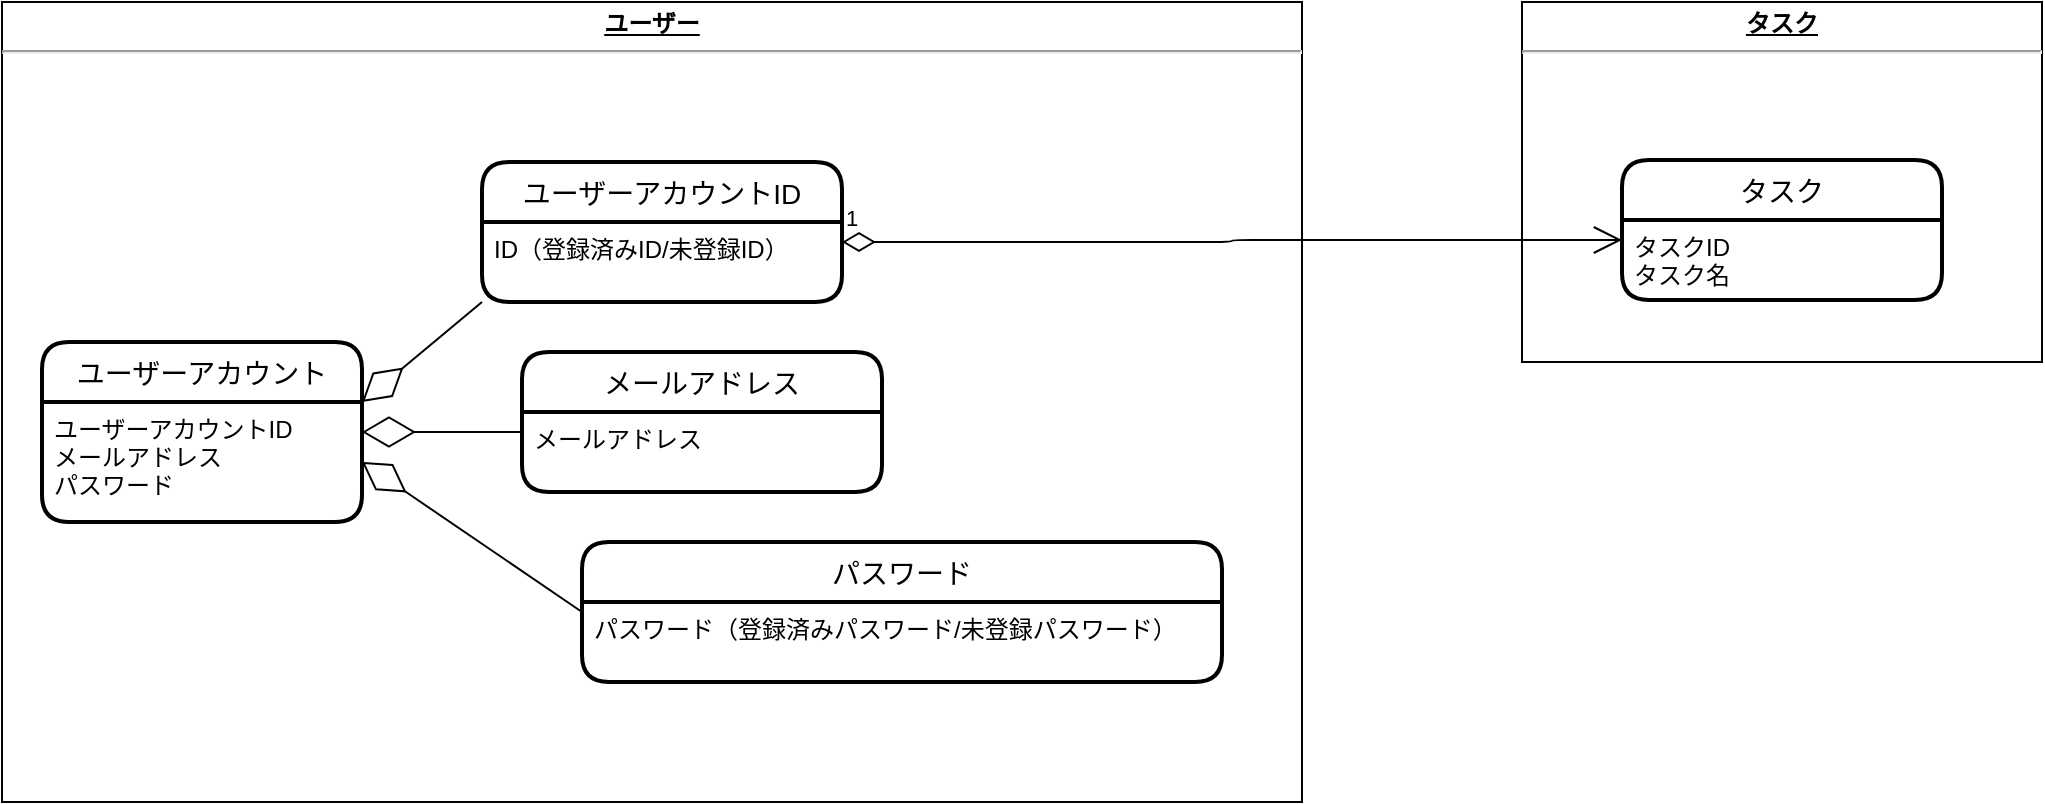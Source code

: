 <mxfile>
    <diagram id="S_BapDMfcEEWxNIzrydn" name="Page-1">
        <mxGraphModel dx="155" dy="131" grid="1" gridSize="10" guides="1" tooltips="1" connect="1" arrows="1" fold="1" page="1" pageScale="1" pageWidth="827" pageHeight="1169" math="0" shadow="0">
            <root>
                <mxCell id="0"/>
                <mxCell id="1" parent="0"/>
                <mxCell id="59" value="&lt;p style=&quot;margin: 0px ; margin-top: 4px ; text-align: center ; text-decoration: underline&quot;&gt;&lt;b&gt;ユーザー&lt;/b&gt;&lt;/p&gt;&lt;hr&gt;&lt;p style=&quot;margin: 0px ; margin-left: 8px&quot;&gt;&lt;br&gt;&lt;/p&gt;" style="verticalAlign=top;align=left;overflow=fill;fontSize=12;fontFamily=Helvetica;html=1;" vertex="1" parent="1">
                    <mxGeometry x="110" y="220" width="650" height="400" as="geometry"/>
                </mxCell>
                <mxCell id="48" value="ユーザーアカウント" style="swimlane;childLayout=stackLayout;horizontal=1;startSize=30;horizontalStack=0;rounded=1;fontSize=14;fontStyle=0;strokeWidth=2;resizeParent=0;resizeLast=1;shadow=0;dashed=0;align=center;" vertex="1" parent="1">
                    <mxGeometry x="130" y="390" width="160" height="90" as="geometry"/>
                </mxCell>
                <mxCell id="49" value="ユーザーアカウントID&#10;メールアドレス&#10;パスワード" style="align=left;strokeColor=none;fillColor=none;spacingLeft=4;fontSize=12;verticalAlign=top;resizable=0;rotatable=0;part=1;" vertex="1" parent="48">
                    <mxGeometry y="30" width="160" height="60" as="geometry"/>
                </mxCell>
                <mxCell id="62" value="パスワード" style="swimlane;childLayout=stackLayout;horizontal=1;startSize=30;horizontalStack=0;rounded=1;fontSize=14;fontStyle=0;strokeWidth=2;resizeParent=0;resizeLast=1;shadow=0;dashed=0;align=center;" vertex="1" parent="1">
                    <mxGeometry x="400" y="490" width="320" height="70" as="geometry"/>
                </mxCell>
                <mxCell id="63" value="パスワード（登録済みパスワード/未登録パスワード）" style="align=left;strokeColor=none;fillColor=none;spacingLeft=4;fontSize=12;verticalAlign=top;resizable=0;rotatable=0;part=1;" vertex="1" parent="62">
                    <mxGeometry y="30" width="320" height="40" as="geometry"/>
                </mxCell>
                <mxCell id="67" value="ユーザーアカウントID" style="swimlane;childLayout=stackLayout;horizontal=1;startSize=30;horizontalStack=0;rounded=1;fontSize=14;fontStyle=0;strokeWidth=2;resizeParent=0;resizeLast=1;shadow=0;dashed=0;align=center;" vertex="1" parent="1">
                    <mxGeometry x="350" y="300" width="180" height="70" as="geometry"/>
                </mxCell>
                <mxCell id="68" value="ID（登録済みID/未登録ID）" style="align=left;strokeColor=none;fillColor=none;spacingLeft=4;fontSize=12;verticalAlign=top;resizable=0;rotatable=0;part=1;" vertex="1" parent="67">
                    <mxGeometry y="30" width="180" height="40" as="geometry"/>
                </mxCell>
                <mxCell id="71" value="" style="endArrow=diamondThin;endFill=0;endSize=24;html=1;exitX=0;exitY=1;exitDx=0;exitDy=0;entryX=1;entryY=0;entryDx=0;entryDy=0;" edge="1" parent="1" source="68" target="49">
                    <mxGeometry width="160" relative="1" as="geometry">
                        <mxPoint x="420" y="500" as="sourcePoint"/>
                        <mxPoint x="580" y="500" as="targetPoint"/>
                    </mxGeometry>
                </mxCell>
                <mxCell id="72" value="" style="endArrow=diamondThin;endFill=0;endSize=24;html=1;exitX=0;exitY=0.5;exitDx=0;exitDy=0;entryX=1;entryY=0.5;entryDx=0;entryDy=0;" edge="1" parent="1" source="62" target="49">
                    <mxGeometry width="160" relative="1" as="geometry">
                        <mxPoint x="360.0" y="380" as="sourcePoint"/>
                        <mxPoint x="300" y="430" as="targetPoint"/>
                    </mxGeometry>
                </mxCell>
                <mxCell id="78" value="メールアドレス" style="swimlane;childLayout=stackLayout;horizontal=1;startSize=30;horizontalStack=0;rounded=1;fontSize=14;fontStyle=0;strokeWidth=2;resizeParent=0;resizeLast=1;shadow=0;dashed=0;align=center;" vertex="1" parent="1">
                    <mxGeometry x="370" y="395" width="180" height="70" as="geometry"/>
                </mxCell>
                <mxCell id="79" value="メールアドレス" style="align=left;strokeColor=none;fillColor=none;spacingLeft=4;fontSize=12;verticalAlign=top;resizable=0;rotatable=0;part=1;" vertex="1" parent="78">
                    <mxGeometry y="30" width="180" height="40" as="geometry"/>
                </mxCell>
                <mxCell id="82" value="" style="endArrow=diamondThin;endFill=0;endSize=24;html=1;exitX=0;exitY=0.25;exitDx=0;exitDy=0;entryX=1;entryY=0.25;entryDx=0;entryDy=0;" edge="1" parent="1" source="79" target="49">
                    <mxGeometry width="160" relative="1" as="geometry">
                        <mxPoint x="360" y="380" as="sourcePoint"/>
                        <mxPoint x="300" y="430" as="targetPoint"/>
                    </mxGeometry>
                </mxCell>
                <mxCell id="84" value="&lt;p style=&quot;margin: 0px ; margin-top: 4px ; text-align: center ; text-decoration: underline&quot;&gt;&lt;b&gt;タスク&lt;/b&gt;&lt;/p&gt;&lt;hr&gt;&lt;p style=&quot;margin: 0px ; margin-left: 8px&quot;&gt;&lt;br&gt;&lt;/p&gt;" style="verticalAlign=top;align=left;overflow=fill;fontSize=12;fontFamily=Helvetica;html=1;" vertex="1" parent="1">
                    <mxGeometry x="870" y="220" width="260" height="180" as="geometry"/>
                </mxCell>
                <mxCell id="85" value="タスク" style="swimlane;childLayout=stackLayout;horizontal=1;startSize=30;horizontalStack=0;rounded=1;fontSize=14;fontStyle=0;strokeWidth=2;resizeParent=0;resizeLast=1;shadow=0;dashed=0;align=center;" vertex="1" parent="1">
                    <mxGeometry x="920" y="299" width="160" height="70" as="geometry"/>
                </mxCell>
                <mxCell id="86" value="タスクID&#10;タスク名" style="align=left;strokeColor=none;fillColor=none;spacingLeft=4;fontSize=12;verticalAlign=top;resizable=0;rotatable=0;part=1;" vertex="1" parent="85">
                    <mxGeometry y="30" width="160" height="40" as="geometry"/>
                </mxCell>
                <mxCell id="87" style="edgeStyle=orthogonalEdgeStyle;rounded=0;orthogonalLoop=1;jettySize=auto;html=1;exitX=0.5;exitY=1;exitDx=0;exitDy=0;" edge="1" parent="1" source="84" target="84">
                    <mxGeometry relative="1" as="geometry"/>
                </mxCell>
                <mxCell id="88" value="1" style="endArrow=open;html=1;endSize=12;startArrow=diamondThin;startSize=14;startFill=0;edgeStyle=orthogonalEdgeStyle;align=left;verticalAlign=bottom;entryX=0;entryY=0.25;entryDx=0;entryDy=0;exitX=1;exitY=0.25;exitDx=0;exitDy=0;" edge="1" parent="1" source="68" target="86">
                    <mxGeometry x="-1" y="3" relative="1" as="geometry">
                        <mxPoint x="630" y="334.41" as="sourcePoint"/>
                        <mxPoint x="790" y="334.41" as="targetPoint"/>
                    </mxGeometry>
                </mxCell>
            </root>
        </mxGraphModel>
    </diagram>
</mxfile>